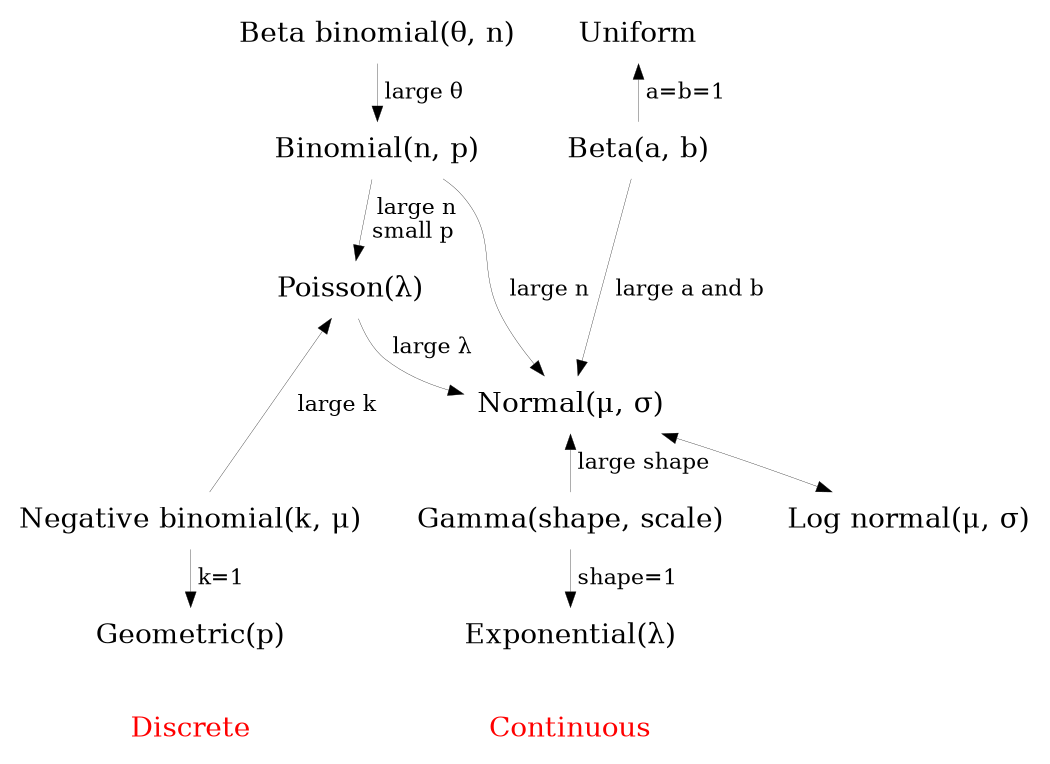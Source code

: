                     /* disc-cont.dot, 12 Oct 15 */

digraph G {

   rankdir = TB;
   ranksep = 0.3;
   arrowsize=0.3;
   size = "7.0,7.0";
   edge [fontsize = 14, penwidth=0.2];
   node [color = white, shape = plaintext, fontsize = 18];

   {
   Beta_binomial -> Binomial[label=< large &theta;>] ;

   Binomial -> Poisson[label=" large n\nsmall p"] ;

   edge [ dir=back]
   Poisson -> Negative_binomial[label=" large k"] ;

   edge [ dir=forward]
   Negative_binomial -> Geometric[label=" k=1"] ;

   edge [color=white];
   Geometric -> Discrete ;
   }

   {
   edge [ dir=back]
   Uniform -> Beta[label=" a=b=1"] ;

   edge [ dir=forward]
   Beta -> Normal[label=" large a and b"] ;

   edge [ dir=back]
   Normal -> Gamma[label=" large shape"];

   edge [ dir=forward]
   Gamma -> Exponential[label=" shape=1"] ;

   edge [color=white];
   Exponential -> Continuous ;
   }

/*   nodesep=0.05;
   minlen=0.2;
*/

   node [shape=box];
   edge[dir=forward];


   {
	Beta_binomial ; Uniform;

	Beta_binomial[label=<Beta binomial(&theta;, n)>];
	Uniform[label="Uniform"];
   }

   {rank = same;
	Binomial ; Beta;
	Binomial[label="Binomial(n, p)"];
	Beta[label="Beta(a, b)"];
   }

   {
	Poisson ; Normal;

	Poisson[label=<Poisson(&lambda;)>];
	Normal[label=<Normal(&mu;, &sigma;)>];
   }

   {rank = same;
	Negative_binomial ; Gamma;

	Negative_binomial[label=<Negative binomial(k, &mu;)>];
	Gamma[label="Gamma(shape, scale)"];
   }

   {rank = same;
	Geometric ; Exponential;
	Geometric[label="Geometric(p)"];
	Exponential[label=<Exponential(&lambda;)>];
   }

   {rank = same;
	Discrete[fontcolor="red"] ; Continuous[fontcolor="red"];
   }

   Binomial -> Normal[label=" large n"];
   Poisson -> Normal[label=< large &lambda;>];

   edge [ dir=both]
   Normal -> Log_normal;
   Log_normal[label=< Log normal(&mu;, &sigma;)>];
}



